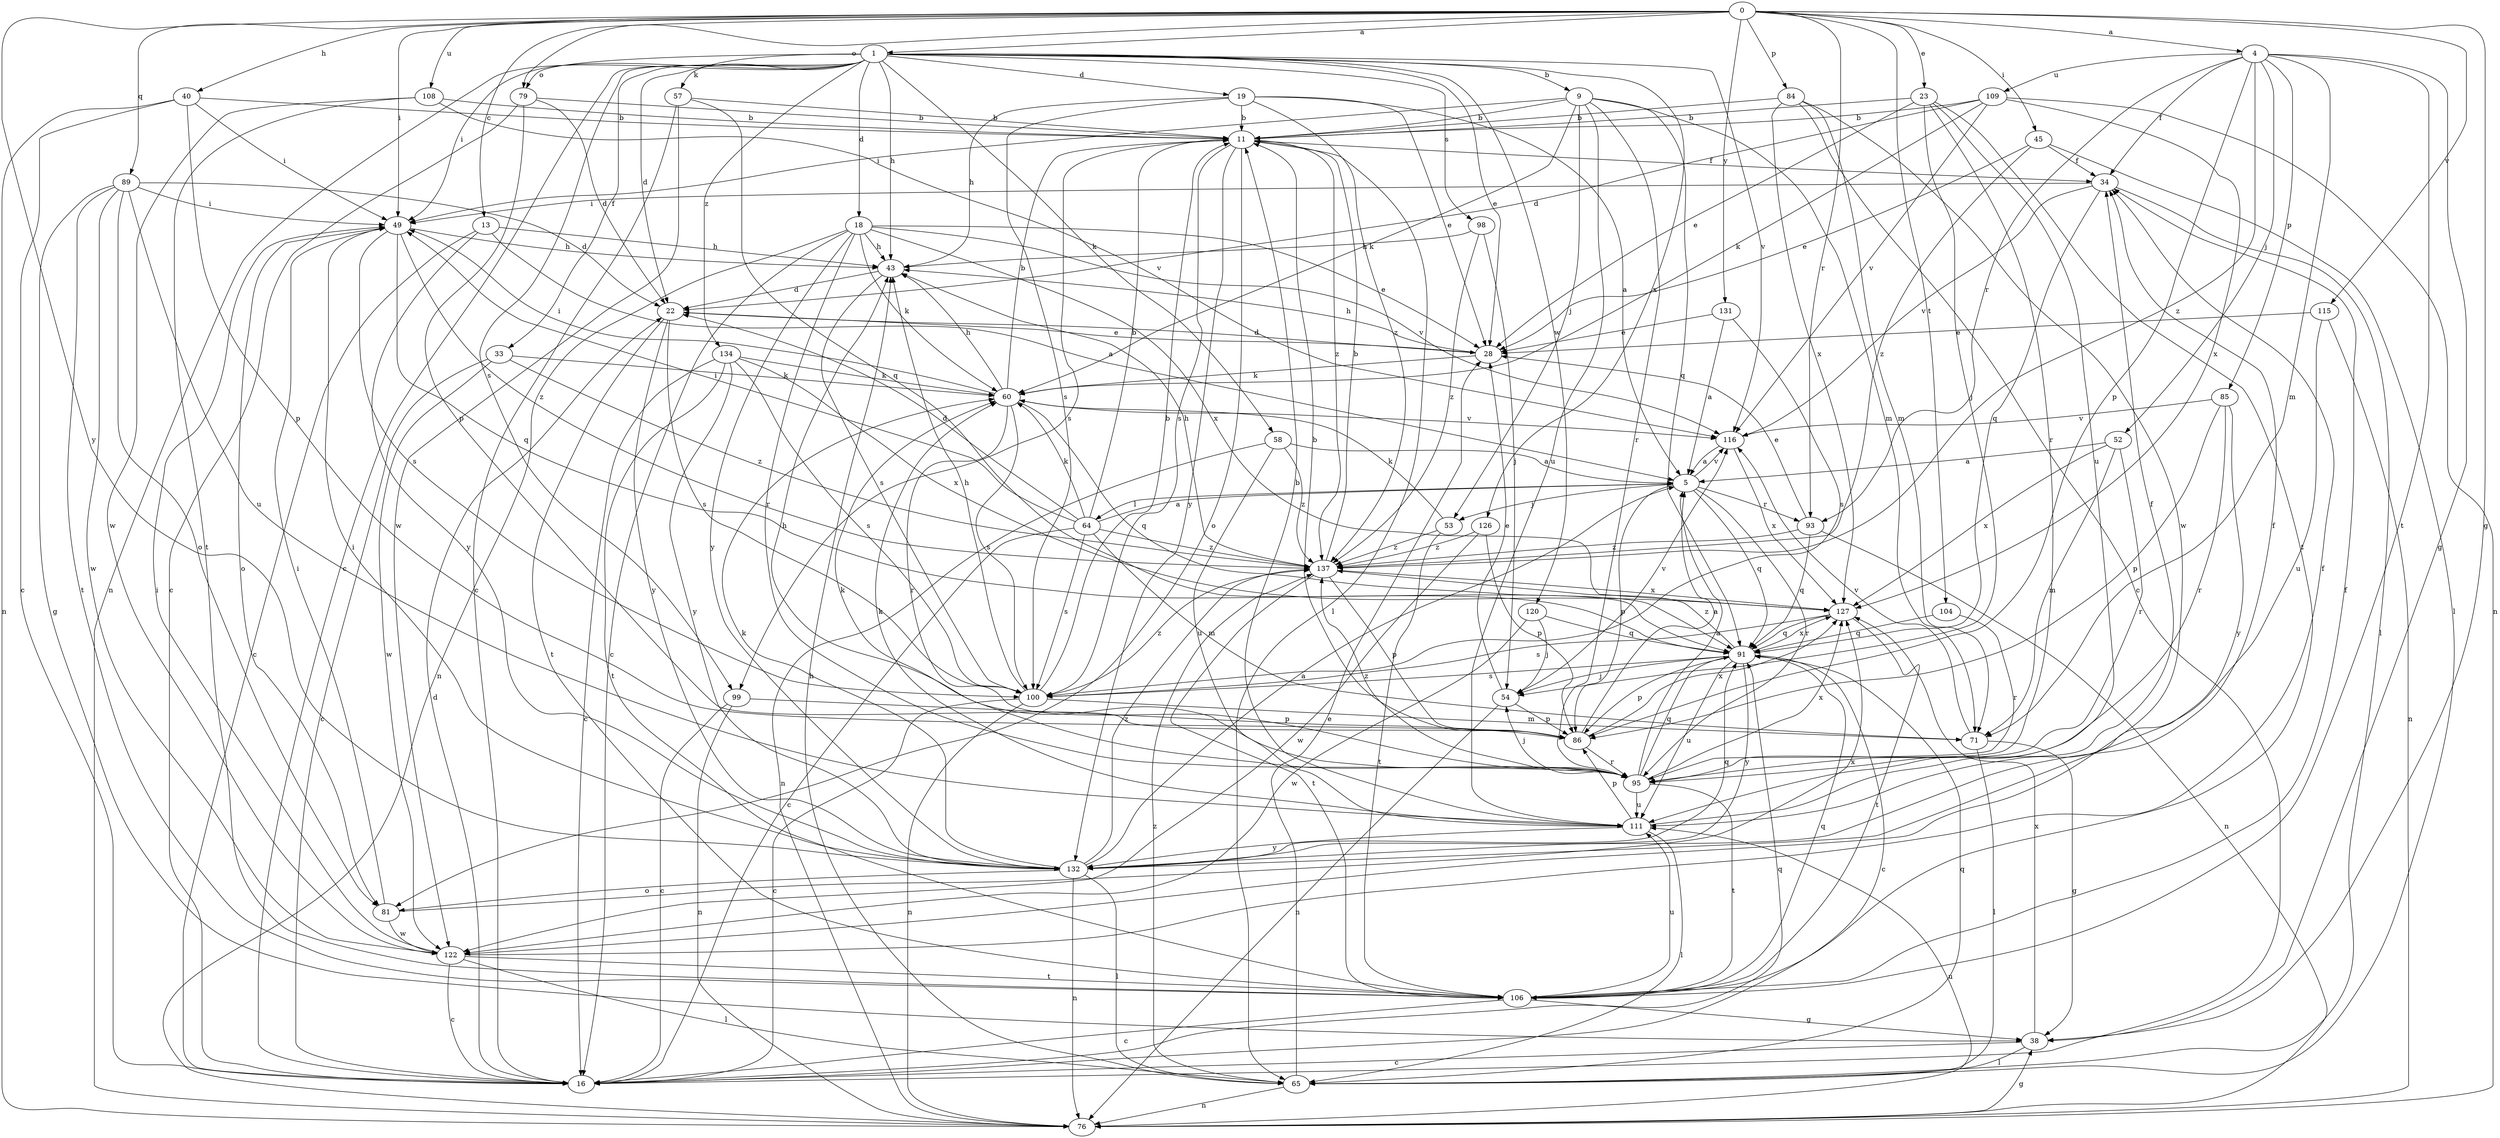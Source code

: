strict digraph  {
0;
1;
4;
5;
9;
11;
13;
16;
18;
19;
22;
23;
28;
33;
34;
38;
40;
43;
45;
49;
52;
53;
54;
57;
58;
60;
64;
65;
71;
76;
79;
81;
84;
85;
86;
89;
91;
93;
95;
98;
99;
100;
104;
106;
108;
109;
111;
115;
116;
120;
122;
126;
127;
131;
132;
134;
137;
0 -> 1  [label=a];
0 -> 4  [label=a];
0 -> 13  [label=c];
0 -> 23  [label=e];
0 -> 38  [label=g];
0 -> 40  [label=h];
0 -> 45  [label=i];
0 -> 49  [label=i];
0 -> 79  [label=o];
0 -> 84  [label=p];
0 -> 89  [label=q];
0 -> 93  [label=r];
0 -> 104  [label=t];
0 -> 108  [label=u];
0 -> 115  [label=v];
0 -> 131  [label=y];
0 -> 132  [label=y];
1 -> 9  [label=b];
1 -> 16  [label=c];
1 -> 18  [label=d];
1 -> 19  [label=d];
1 -> 22  [label=d];
1 -> 28  [label=e];
1 -> 33  [label=f];
1 -> 43  [label=h];
1 -> 49  [label=i];
1 -> 57  [label=k];
1 -> 58  [label=k];
1 -> 76  [label=n];
1 -> 79  [label=o];
1 -> 98  [label=s];
1 -> 99  [label=s];
1 -> 116  [label=v];
1 -> 120  [label=w];
1 -> 126  [label=x];
1 -> 134  [label=z];
4 -> 34  [label=f];
4 -> 38  [label=g];
4 -> 52  [label=j];
4 -> 71  [label=m];
4 -> 85  [label=p];
4 -> 86  [label=p];
4 -> 93  [label=r];
4 -> 106  [label=t];
4 -> 109  [label=u];
4 -> 137  [label=z];
5 -> 53  [label=j];
5 -> 64  [label=l];
5 -> 86  [label=p];
5 -> 91  [label=q];
5 -> 93  [label=r];
5 -> 95  [label=r];
5 -> 116  [label=v];
9 -> 11  [label=b];
9 -> 49  [label=i];
9 -> 53  [label=j];
9 -> 60  [label=k];
9 -> 71  [label=m];
9 -> 91  [label=q];
9 -> 95  [label=r];
9 -> 111  [label=u];
11 -> 34  [label=f];
11 -> 65  [label=l];
11 -> 81  [label=o];
11 -> 99  [label=s];
11 -> 100  [label=s];
11 -> 132  [label=y];
11 -> 137  [label=z];
13 -> 5  [label=a];
13 -> 16  [label=c];
13 -> 43  [label=h];
13 -> 132  [label=y];
16 -> 22  [label=d];
16 -> 91  [label=q];
18 -> 16  [label=c];
18 -> 28  [label=e];
18 -> 43  [label=h];
18 -> 60  [label=k];
18 -> 76  [label=n];
18 -> 95  [label=r];
18 -> 116  [label=v];
18 -> 127  [label=x];
18 -> 132  [label=y];
19 -> 5  [label=a];
19 -> 11  [label=b];
19 -> 28  [label=e];
19 -> 43  [label=h];
19 -> 100  [label=s];
19 -> 137  [label=z];
22 -> 28  [label=e];
22 -> 100  [label=s];
22 -> 106  [label=t];
22 -> 132  [label=y];
23 -> 11  [label=b];
23 -> 28  [label=e];
23 -> 54  [label=j];
23 -> 95  [label=r];
23 -> 106  [label=t];
23 -> 111  [label=u];
28 -> 22  [label=d];
28 -> 43  [label=h];
28 -> 60  [label=k];
33 -> 16  [label=c];
33 -> 60  [label=k];
33 -> 122  [label=w];
33 -> 137  [label=z];
34 -> 49  [label=i];
34 -> 65  [label=l];
34 -> 91  [label=q];
34 -> 116  [label=v];
38 -> 16  [label=c];
38 -> 65  [label=l];
38 -> 127  [label=x];
40 -> 11  [label=b];
40 -> 16  [label=c];
40 -> 49  [label=i];
40 -> 76  [label=n];
40 -> 86  [label=p];
43 -> 22  [label=d];
43 -> 100  [label=s];
45 -> 28  [label=e];
45 -> 34  [label=f];
45 -> 65  [label=l];
45 -> 137  [label=z];
49 -> 43  [label=h];
49 -> 81  [label=o];
49 -> 91  [label=q];
49 -> 100  [label=s];
49 -> 137  [label=z];
52 -> 5  [label=a];
52 -> 71  [label=m];
52 -> 95  [label=r];
52 -> 127  [label=x];
53 -> 60  [label=k];
53 -> 106  [label=t];
53 -> 137  [label=z];
54 -> 28  [label=e];
54 -> 76  [label=n];
54 -> 86  [label=p];
54 -> 116  [label=v];
57 -> 11  [label=b];
57 -> 16  [label=c];
57 -> 91  [label=q];
57 -> 122  [label=w];
58 -> 5  [label=a];
58 -> 76  [label=n];
58 -> 111  [label=u];
58 -> 137  [label=z];
60 -> 11  [label=b];
60 -> 43  [label=h];
60 -> 49  [label=i];
60 -> 91  [label=q];
60 -> 95  [label=r];
60 -> 100  [label=s];
60 -> 116  [label=v];
64 -> 5  [label=a];
64 -> 11  [label=b];
64 -> 16  [label=c];
64 -> 22  [label=d];
64 -> 49  [label=i];
64 -> 60  [label=k];
64 -> 71  [label=m];
64 -> 100  [label=s];
64 -> 137  [label=z];
65 -> 28  [label=e];
65 -> 43  [label=h];
65 -> 76  [label=n];
65 -> 91  [label=q];
65 -> 137  [label=z];
71 -> 38  [label=g];
71 -> 65  [label=l];
71 -> 116  [label=v];
76 -> 38  [label=g];
76 -> 111  [label=u];
79 -> 11  [label=b];
79 -> 16  [label=c];
79 -> 22  [label=d];
79 -> 86  [label=p];
81 -> 49  [label=i];
81 -> 122  [label=w];
81 -> 127  [label=x];
84 -> 11  [label=b];
84 -> 16  [label=c];
84 -> 71  [label=m];
84 -> 122  [label=w];
84 -> 127  [label=x];
85 -> 86  [label=p];
85 -> 95  [label=r];
85 -> 116  [label=v];
85 -> 132  [label=y];
86 -> 5  [label=a];
86 -> 11  [label=b];
86 -> 95  [label=r];
86 -> 127  [label=x];
89 -> 22  [label=d];
89 -> 38  [label=g];
89 -> 49  [label=i];
89 -> 81  [label=o];
89 -> 106  [label=t];
89 -> 111  [label=u];
89 -> 122  [label=w];
91 -> 16  [label=c];
91 -> 54  [label=j];
91 -> 86  [label=p];
91 -> 100  [label=s];
91 -> 111  [label=u];
91 -> 127  [label=x];
91 -> 132  [label=y];
91 -> 137  [label=z];
93 -> 28  [label=e];
93 -> 76  [label=n];
93 -> 91  [label=q];
93 -> 137  [label=z];
95 -> 5  [label=a];
95 -> 43  [label=h];
95 -> 54  [label=j];
95 -> 60  [label=k];
95 -> 91  [label=q];
95 -> 106  [label=t];
95 -> 111  [label=u];
95 -> 127  [label=x];
95 -> 137  [label=z];
98 -> 43  [label=h];
98 -> 54  [label=j];
98 -> 137  [label=z];
99 -> 16  [label=c];
99 -> 76  [label=n];
99 -> 86  [label=p];
100 -> 11  [label=b];
100 -> 16  [label=c];
100 -> 43  [label=h];
100 -> 71  [label=m];
100 -> 76  [label=n];
100 -> 137  [label=z];
104 -> 91  [label=q];
104 -> 95  [label=r];
106 -> 16  [label=c];
106 -> 34  [label=f];
106 -> 38  [label=g];
106 -> 91  [label=q];
106 -> 111  [label=u];
108 -> 11  [label=b];
108 -> 106  [label=t];
108 -> 116  [label=v];
108 -> 122  [label=w];
109 -> 11  [label=b];
109 -> 22  [label=d];
109 -> 60  [label=k];
109 -> 76  [label=n];
109 -> 116  [label=v];
109 -> 127  [label=x];
111 -> 11  [label=b];
111 -> 34  [label=f];
111 -> 60  [label=k];
111 -> 65  [label=l];
111 -> 86  [label=p];
111 -> 132  [label=y];
115 -> 28  [label=e];
115 -> 76  [label=n];
115 -> 111  [label=u];
116 -> 5  [label=a];
116 -> 127  [label=x];
120 -> 54  [label=j];
120 -> 91  [label=q];
120 -> 122  [label=w];
122 -> 16  [label=c];
122 -> 34  [label=f];
122 -> 49  [label=i];
122 -> 65  [label=l];
122 -> 106  [label=t];
126 -> 86  [label=p];
126 -> 122  [label=w];
126 -> 137  [label=z];
127 -> 91  [label=q];
127 -> 100  [label=s];
127 -> 106  [label=t];
131 -> 5  [label=a];
131 -> 28  [label=e];
131 -> 100  [label=s];
132 -> 5  [label=a];
132 -> 34  [label=f];
132 -> 49  [label=i];
132 -> 60  [label=k];
132 -> 65  [label=l];
132 -> 76  [label=n];
132 -> 81  [label=o];
132 -> 91  [label=q];
132 -> 137  [label=z];
134 -> 16  [label=c];
134 -> 60  [label=k];
134 -> 100  [label=s];
134 -> 106  [label=t];
134 -> 127  [label=x];
134 -> 132  [label=y];
137 -> 11  [label=b];
137 -> 43  [label=h];
137 -> 86  [label=p];
137 -> 106  [label=t];
137 -> 127  [label=x];
}
